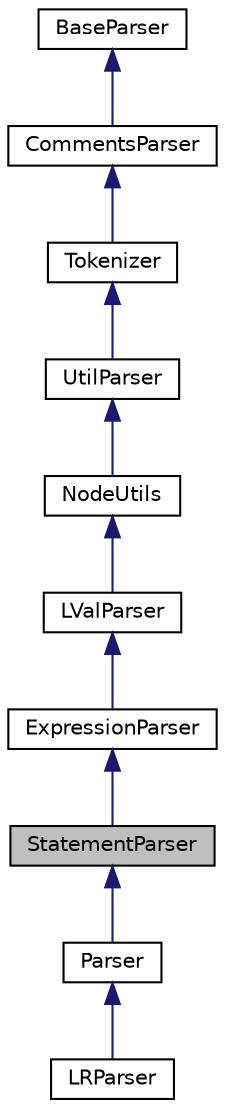 digraph "StatementParser"
{
 // LATEX_PDF_SIZE
  edge [fontname="Helvetica",fontsize="10",labelfontname="Helvetica",labelfontsize="10"];
  node [fontname="Helvetica",fontsize="10",shape=record];
  Node1 [label="StatementParser",height=0.2,width=0.4,color="black", fillcolor="grey75", style="filled", fontcolor="black",tooltip=" "];
  Node2 -> Node1 [dir="back",color="midnightblue",fontsize="10",style="solid",fontname="Helvetica"];
  Node2 [label="ExpressionParser",height=0.2,width=0.4,color="black", fillcolor="white", style="filled",URL="$classExpressionParser.html",tooltip=" "];
  Node3 -> Node2 [dir="back",color="midnightblue",fontsize="10",style="solid",fontname="Helvetica"];
  Node3 [label="LValParser",height=0.2,width=0.4,color="black", fillcolor="white", style="filled",URL="$classLValParser.html",tooltip=" "];
  Node4 -> Node3 [dir="back",color="midnightblue",fontsize="10",style="solid",fontname="Helvetica"];
  Node4 [label="NodeUtils",height=0.2,width=0.4,color="black", fillcolor="white", style="filled",URL="$classNodeUtils.html",tooltip=" "];
  Node5 -> Node4 [dir="back",color="midnightblue",fontsize="10",style="solid",fontname="Helvetica"];
  Node5 [label="UtilParser",height=0.2,width=0.4,color="black", fillcolor="white", style="filled",URL="$classUtilParser.html",tooltip=" "];
  Node6 -> Node5 [dir="back",color="midnightblue",fontsize="10",style="solid",fontname="Helvetica"];
  Node6 [label="Tokenizer",height=0.2,width=0.4,color="black", fillcolor="white", style="filled",URL="$classTokenizer.html",tooltip="Tokenizer."];
  Node7 -> Node6 [dir="back",color="midnightblue",fontsize="10",style="solid",fontname="Helvetica"];
  Node7 [label="CommentsParser",height=0.2,width=0.4,color="black", fillcolor="white", style="filled",URL="$classCommentsParser.html",tooltip=" "];
  Node8 -> Node7 [dir="back",color="midnightblue",fontsize="10",style="solid",fontname="Helvetica"];
  Node8 [label="BaseParser",height=0.2,width=0.4,color="black", fillcolor="white", style="filled",URL="$classBaseParser.html",tooltip=" "];
  Node1 -> Node9 [dir="back",color="midnightblue",fontsize="10",style="solid",fontname="Helvetica"];
  Node9 [label="Parser",height=0.2,width=0.4,color="black", fillcolor="white", style="filled",URL="$classParser.html",tooltip="A superclass that parsers should extend."];
  Node9 -> Node10 [dir="back",color="midnightblue",fontsize="10",style="solid",fontname="Helvetica"];
  Node10 [label="LRParser",height=0.2,width=0.4,color="black", fillcolor="white", style="filled",URL="$classLRParser.html",tooltip="Holds the parse tables for a given grammar, as generated by lezer-generator, and provides methods to ..."];
}

